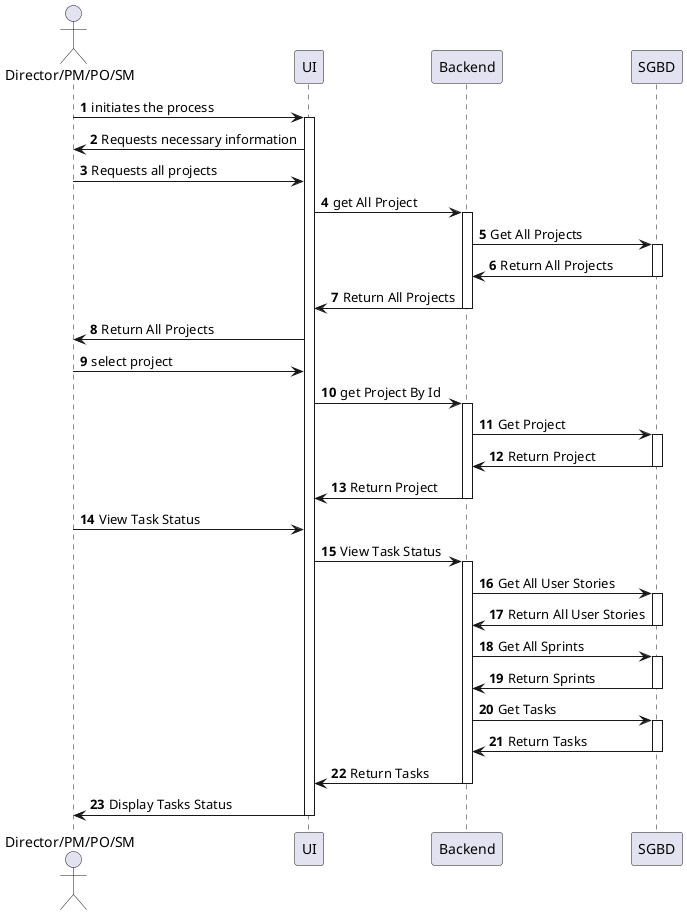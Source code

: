 @startuml
'https://plantuml.com/sequence-diagram

autonumber

actor "Director/PM/PO/SM" as actor

participant UI as ui
participant Backend as be
participant SGBD as db

actor -> ui : initiates the process
activate ui
actor <- ui : Requests necessary information

actor -> ui : Requests all projects
ui-> be : get All Project
activate be
be -> db: Get All Projects
activate db
be <- db : Return All Projects
deactivate db

ui <- be : Return All Projects
deactivate be

actor <- ui : Return All Projects

actor -> ui : select project
ui-> be : get Project By Id
activate be
be -> db: Get Project
activate db
be <- db: Return Project
deactivate db
ui <- be : Return Project
deactivate be


actor -> ui : View Task Status
ui-> be : View Task Status
activate be
be -> db: Get All User Stories
activate db
be <- db: Return All User Stories
deactivate db
be -> db: Get All Sprints
activate db
be <- db: Return Sprints
deactivate db


be -> db: Get Tasks
activate db
be <- db: Return Tasks
deactivate db
ui <- be : Return Tasks
deactivate be

actor <- ui : Display Tasks Status
deactivate ui








@enduml